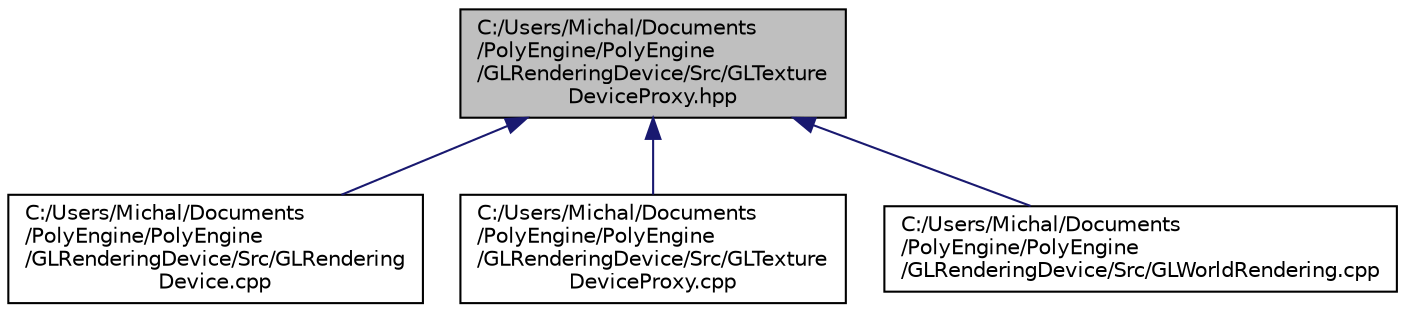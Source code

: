 digraph "C:/Users/Michal/Documents/PolyEngine/PolyEngine/GLRenderingDevice/Src/GLTextureDeviceProxy.hpp"
{
  edge [fontname="Helvetica",fontsize="10",labelfontname="Helvetica",labelfontsize="10"];
  node [fontname="Helvetica",fontsize="10",shape=record];
  Node28 [label="C:/Users/Michal/Documents\l/PolyEngine/PolyEngine\l/GLRenderingDevice/Src/GLTexture\lDeviceProxy.hpp",height=0.2,width=0.4,color="black", fillcolor="grey75", style="filled", fontcolor="black"];
  Node28 -> Node29 [dir="back",color="midnightblue",fontsize="10",style="solid",fontname="Helvetica"];
  Node29 [label="C:/Users/Michal/Documents\l/PolyEngine/PolyEngine\l/GLRenderingDevice/Src/GLRendering\lDevice.cpp",height=0.2,width=0.4,color="black", fillcolor="white", style="filled",URL="$_g_l_rendering_device_8cpp.html"];
  Node28 -> Node30 [dir="back",color="midnightblue",fontsize="10",style="solid",fontname="Helvetica"];
  Node30 [label="C:/Users/Michal/Documents\l/PolyEngine/PolyEngine\l/GLRenderingDevice/Src/GLTexture\lDeviceProxy.cpp",height=0.2,width=0.4,color="black", fillcolor="white", style="filled",URL="$_g_l_texture_device_proxy_8cpp.html"];
  Node28 -> Node31 [dir="back",color="midnightblue",fontsize="10",style="solid",fontname="Helvetica"];
  Node31 [label="C:/Users/Michal/Documents\l/PolyEngine/PolyEngine\l/GLRenderingDevice/Src/GLWorldRendering.cpp",height=0.2,width=0.4,color="black", fillcolor="white", style="filled",URL="$_g_l_world_rendering_8cpp.html"];
}
